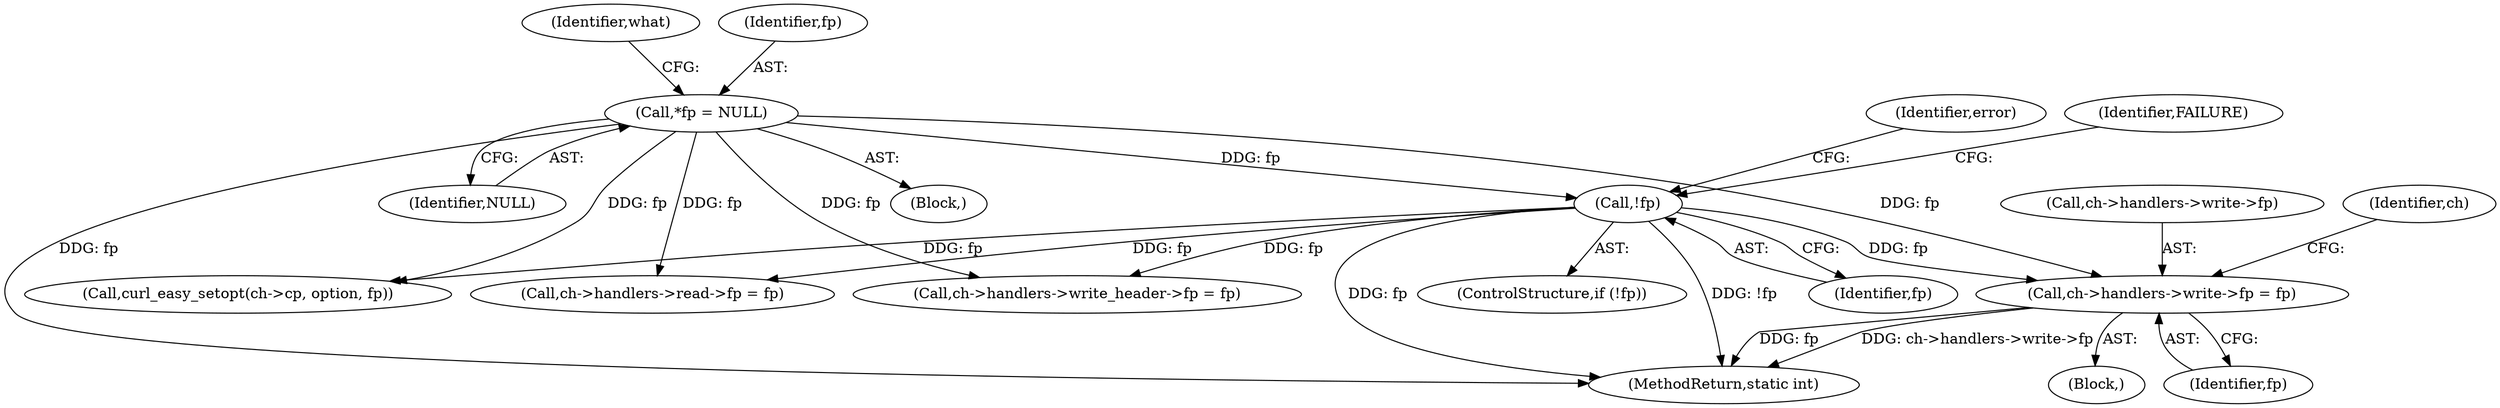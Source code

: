 digraph "0_php_124fb22a13fafa3648e4e15b4f207c7096d8155e@API" {
"1000525" [label="(Call,ch->handlers->write->fp = fp)"];
"1000435" [label="(Call,!fp)"];
"1000388" [label="(Call,*fp = NULL)"];
"1000843" [label="(Call,curl_easy_setopt(ch->cp, option, fp))"];
"1000441" [label="(Identifier,error)"];
"1000386" [label="(Block,)"];
"1000525" [label="(Call,ch->handlers->write->fp = fp)"];
"1000388" [label="(Call,*fp = NULL)"];
"1000436" [label="(Identifier,fp)"];
"1000741" [label="(Call,ch->handlers->read->fp = fp)"];
"1000390" [label="(Identifier,NULL)"];
"1000533" [label="(Identifier,fp)"];
"1000439" [label="(Identifier,FAILURE)"];
"1000434" [label="(ControlStructure,if (!fp))"];
"1000394" [label="(Identifier,what)"];
"1000526" [label="(Call,ch->handlers->write->fp)"];
"1000538" [label="(Identifier,ch)"];
"1000641" [label="(Call,ch->handlers->write_header->fp = fp)"];
"1000389" [label="(Identifier,fp)"];
"1000515" [label="(Block,)"];
"1000435" [label="(Call,!fp)"];
"1001927" [label="(MethodReturn,static int)"];
"1000525" -> "1000515"  [label="AST: "];
"1000525" -> "1000533"  [label="CFG: "];
"1000526" -> "1000525"  [label="AST: "];
"1000533" -> "1000525"  [label="AST: "];
"1000538" -> "1000525"  [label="CFG: "];
"1000525" -> "1001927"  [label="DDG: fp"];
"1000525" -> "1001927"  [label="DDG: ch->handlers->write->fp"];
"1000435" -> "1000525"  [label="DDG: fp"];
"1000388" -> "1000525"  [label="DDG: fp"];
"1000435" -> "1000434"  [label="AST: "];
"1000435" -> "1000436"  [label="CFG: "];
"1000436" -> "1000435"  [label="AST: "];
"1000439" -> "1000435"  [label="CFG: "];
"1000441" -> "1000435"  [label="CFG: "];
"1000435" -> "1001927"  [label="DDG: fp"];
"1000435" -> "1001927"  [label="DDG: !fp"];
"1000388" -> "1000435"  [label="DDG: fp"];
"1000435" -> "1000641"  [label="DDG: fp"];
"1000435" -> "1000741"  [label="DDG: fp"];
"1000435" -> "1000843"  [label="DDG: fp"];
"1000388" -> "1000386"  [label="AST: "];
"1000388" -> "1000390"  [label="CFG: "];
"1000389" -> "1000388"  [label="AST: "];
"1000390" -> "1000388"  [label="AST: "];
"1000394" -> "1000388"  [label="CFG: "];
"1000388" -> "1001927"  [label="DDG: fp"];
"1000388" -> "1000641"  [label="DDG: fp"];
"1000388" -> "1000741"  [label="DDG: fp"];
"1000388" -> "1000843"  [label="DDG: fp"];
}
